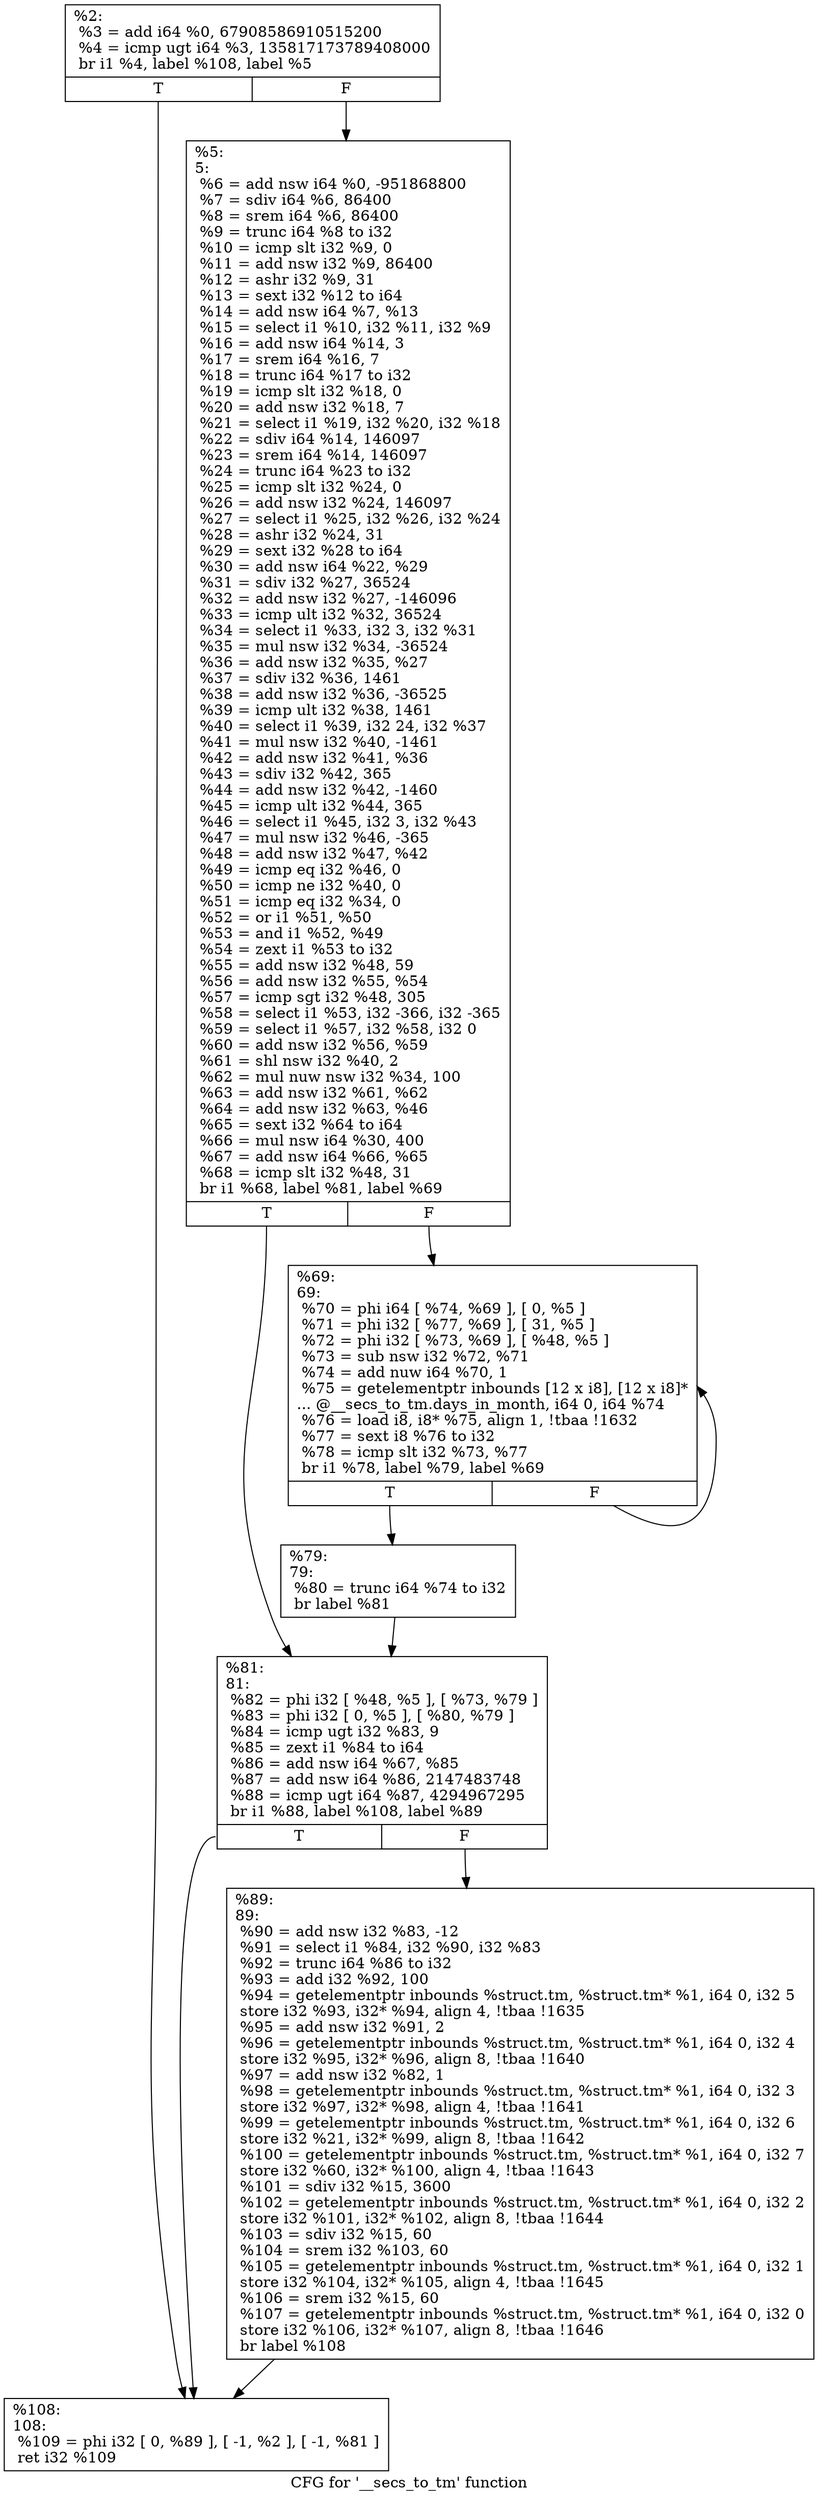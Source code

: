 digraph "CFG for '__secs_to_tm' function" {
	label="CFG for '__secs_to_tm' function";

	Node0x1728860 [shape=record,label="{%2:\l  %3 = add i64 %0, 67908586910515200\l  %4 = icmp ugt i64 %3, 135817173789408000\l  br i1 %4, label %108, label %5\l|{<s0>T|<s1>F}}"];
	Node0x1728860:s0 -> Node0x1728ae0;
	Node0x1728860:s1 -> Node0x1728950;
	Node0x1728950 [shape=record,label="{%5:\l5:                                                \l  %6 = add nsw i64 %0, -951868800\l  %7 = sdiv i64 %6, 86400\l  %8 = srem i64 %6, 86400\l  %9 = trunc i64 %8 to i32\l  %10 = icmp slt i32 %9, 0\l  %11 = add nsw i32 %9, 86400\l  %12 = ashr i32 %9, 31\l  %13 = sext i32 %12 to i64\l  %14 = add nsw i64 %7, %13\l  %15 = select i1 %10, i32 %11, i32 %9\l  %16 = add nsw i64 %14, 3\l  %17 = srem i64 %16, 7\l  %18 = trunc i64 %17 to i32\l  %19 = icmp slt i32 %18, 0\l  %20 = add nsw i32 %18, 7\l  %21 = select i1 %19, i32 %20, i32 %18\l  %22 = sdiv i64 %14, 146097\l  %23 = srem i64 %14, 146097\l  %24 = trunc i64 %23 to i32\l  %25 = icmp slt i32 %24, 0\l  %26 = add nsw i32 %24, 146097\l  %27 = select i1 %25, i32 %26, i32 %24\l  %28 = ashr i32 %24, 31\l  %29 = sext i32 %28 to i64\l  %30 = add nsw i64 %22, %29\l  %31 = sdiv i32 %27, 36524\l  %32 = add nsw i32 %27, -146096\l  %33 = icmp ult i32 %32, 36524\l  %34 = select i1 %33, i32 3, i32 %31\l  %35 = mul nsw i32 %34, -36524\l  %36 = add nsw i32 %35, %27\l  %37 = sdiv i32 %36, 1461\l  %38 = add nsw i32 %36, -36525\l  %39 = icmp ult i32 %38, 1461\l  %40 = select i1 %39, i32 24, i32 %37\l  %41 = mul nsw i32 %40, -1461\l  %42 = add nsw i32 %41, %36\l  %43 = sdiv i32 %42, 365\l  %44 = add nsw i32 %42, -1460\l  %45 = icmp ult i32 %44, 365\l  %46 = select i1 %45, i32 3, i32 %43\l  %47 = mul nsw i32 %46, -365\l  %48 = add nsw i32 %47, %42\l  %49 = icmp eq i32 %46, 0\l  %50 = icmp ne i32 %40, 0\l  %51 = icmp eq i32 %34, 0\l  %52 = or i1 %51, %50\l  %53 = and i1 %52, %49\l  %54 = zext i1 %53 to i32\l  %55 = add nsw i32 %48, 59\l  %56 = add nsw i32 %55, %54\l  %57 = icmp sgt i32 %48, 305\l  %58 = select i1 %53, i32 -366, i32 -365\l  %59 = select i1 %57, i32 %58, i32 0\l  %60 = add nsw i32 %56, %59\l  %61 = shl nsw i32 %40, 2\l  %62 = mul nuw nsw i32 %34, 100\l  %63 = add nsw i32 %61, %62\l  %64 = add nsw i32 %63, %46\l  %65 = sext i32 %64 to i64\l  %66 = mul nsw i64 %30, 400\l  %67 = add nsw i64 %66, %65\l  %68 = icmp slt i32 %48, 31\l  br i1 %68, label %81, label %69\l|{<s0>T|<s1>F}}"];
	Node0x1728950:s0 -> Node0x1728a40;
	Node0x1728950:s1 -> Node0x17289a0;
	Node0x17289a0 [shape=record,label="{%69:\l69:                                               \l  %70 = phi i64 [ %74, %69 ], [ 0, %5 ]\l  %71 = phi i32 [ %77, %69 ], [ 31, %5 ]\l  %72 = phi i32 [ %73, %69 ], [ %48, %5 ]\l  %73 = sub nsw i32 %72, %71\l  %74 = add nuw i64 %70, 1\l  %75 = getelementptr inbounds [12 x i8], [12 x i8]*\l... @__secs_to_tm.days_in_month, i64 0, i64 %74\l  %76 = load i8, i8* %75, align 1, !tbaa !1632\l  %77 = sext i8 %76 to i32\l  %78 = icmp slt i32 %73, %77\l  br i1 %78, label %79, label %69\l|{<s0>T|<s1>F}}"];
	Node0x17289a0:s0 -> Node0x17289f0;
	Node0x17289a0:s1 -> Node0x17289a0;
	Node0x17289f0 [shape=record,label="{%79:\l79:                                               \l  %80 = trunc i64 %74 to i32\l  br label %81\l}"];
	Node0x17289f0 -> Node0x1728a40;
	Node0x1728a40 [shape=record,label="{%81:\l81:                                               \l  %82 = phi i32 [ %48, %5 ], [ %73, %79 ]\l  %83 = phi i32 [ 0, %5 ], [ %80, %79 ]\l  %84 = icmp ugt i32 %83, 9\l  %85 = zext i1 %84 to i64\l  %86 = add nsw i64 %67, %85\l  %87 = add nsw i64 %86, 2147483748\l  %88 = icmp ugt i64 %87, 4294967295\l  br i1 %88, label %108, label %89\l|{<s0>T|<s1>F}}"];
	Node0x1728a40:s0 -> Node0x1728ae0;
	Node0x1728a40:s1 -> Node0x1728a90;
	Node0x1728a90 [shape=record,label="{%89:\l89:                                               \l  %90 = add nsw i32 %83, -12\l  %91 = select i1 %84, i32 %90, i32 %83\l  %92 = trunc i64 %86 to i32\l  %93 = add i32 %92, 100\l  %94 = getelementptr inbounds %struct.tm, %struct.tm* %1, i64 0, i32 5\l  store i32 %93, i32* %94, align 4, !tbaa !1635\l  %95 = add nsw i32 %91, 2\l  %96 = getelementptr inbounds %struct.tm, %struct.tm* %1, i64 0, i32 4\l  store i32 %95, i32* %96, align 8, !tbaa !1640\l  %97 = add nsw i32 %82, 1\l  %98 = getelementptr inbounds %struct.tm, %struct.tm* %1, i64 0, i32 3\l  store i32 %97, i32* %98, align 4, !tbaa !1641\l  %99 = getelementptr inbounds %struct.tm, %struct.tm* %1, i64 0, i32 6\l  store i32 %21, i32* %99, align 8, !tbaa !1642\l  %100 = getelementptr inbounds %struct.tm, %struct.tm* %1, i64 0, i32 7\l  store i32 %60, i32* %100, align 4, !tbaa !1643\l  %101 = sdiv i32 %15, 3600\l  %102 = getelementptr inbounds %struct.tm, %struct.tm* %1, i64 0, i32 2\l  store i32 %101, i32* %102, align 8, !tbaa !1644\l  %103 = sdiv i32 %15, 60\l  %104 = srem i32 %103, 60\l  %105 = getelementptr inbounds %struct.tm, %struct.tm* %1, i64 0, i32 1\l  store i32 %104, i32* %105, align 4, !tbaa !1645\l  %106 = srem i32 %15, 60\l  %107 = getelementptr inbounds %struct.tm, %struct.tm* %1, i64 0, i32 0\l  store i32 %106, i32* %107, align 8, !tbaa !1646\l  br label %108\l}"];
	Node0x1728a90 -> Node0x1728ae0;
	Node0x1728ae0 [shape=record,label="{%108:\l108:                                              \l  %109 = phi i32 [ 0, %89 ], [ -1, %2 ], [ -1, %81 ]\l  ret i32 %109\l}"];
}
